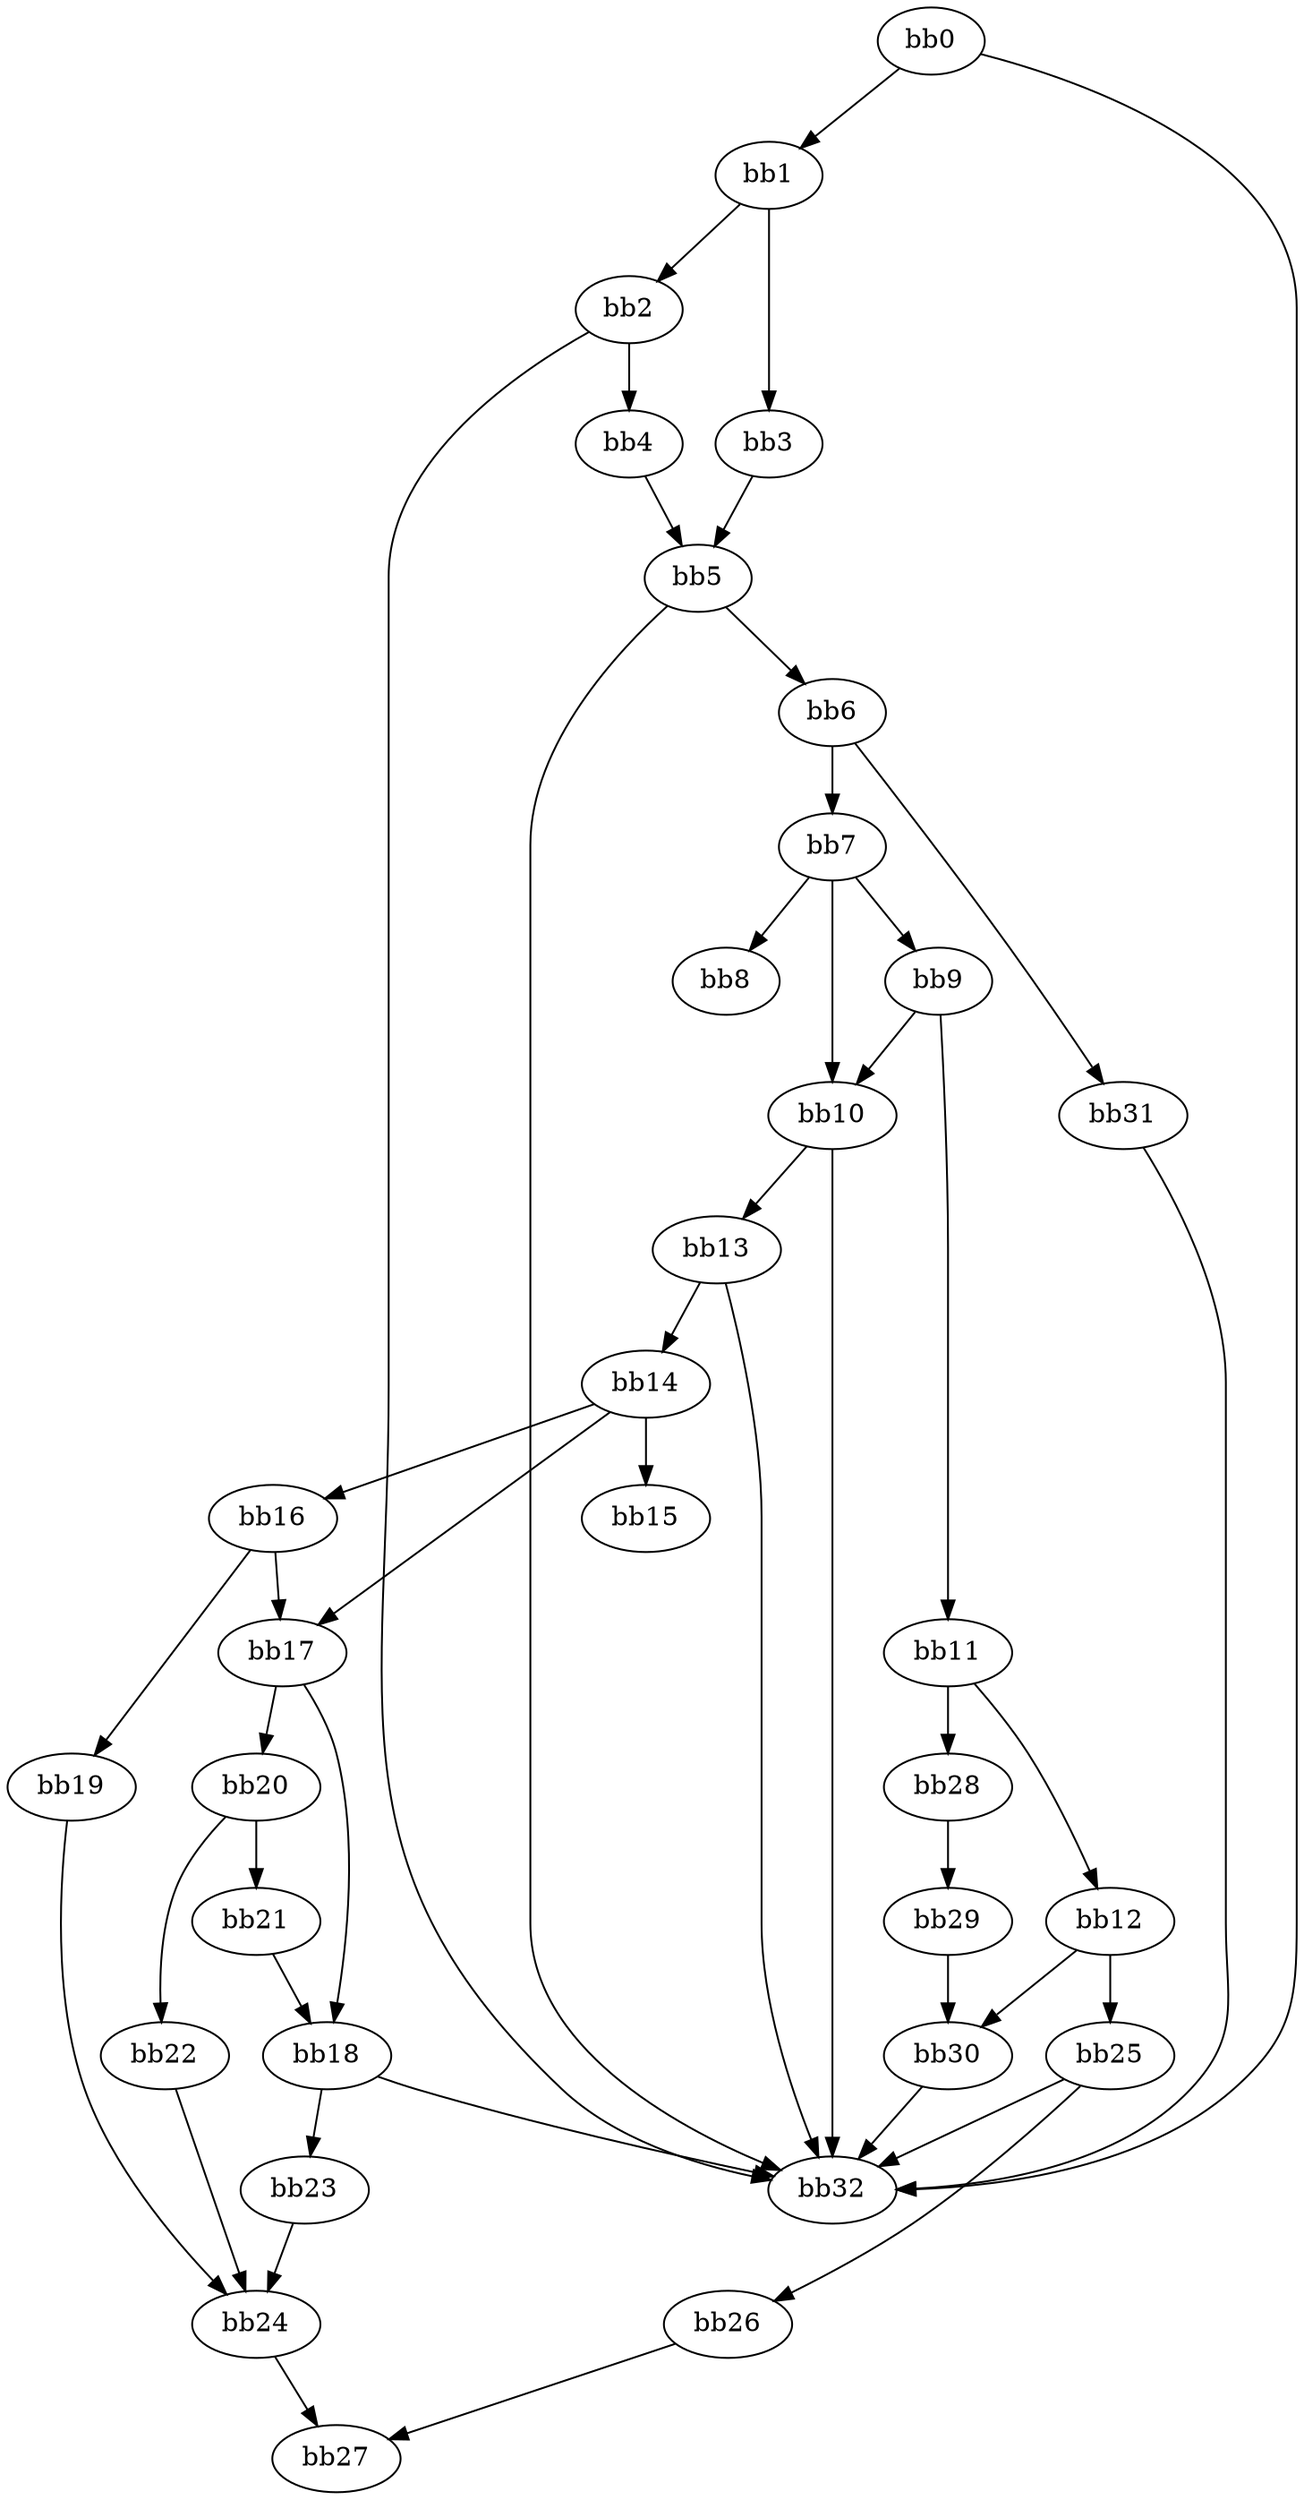 digraph {
    0 [ label = "bb0\l" ]
    1 [ label = "bb1\l" ]
    2 [ label = "bb2\l" ]
    3 [ label = "bb3\l" ]
    4 [ label = "bb4\l" ]
    5 [ label = "bb5\l" ]
    6 [ label = "bb6\l" ]
    7 [ label = "bb7\l" ]
    8 [ label = "bb8\l" ]
    9 [ label = "bb9\l" ]
    10 [ label = "bb10\l" ]
    11 [ label = "bb11\l" ]
    12 [ label = "bb12\l" ]
    13 [ label = "bb13\l" ]
    14 [ label = "bb14\l" ]
    15 [ label = "bb15\l" ]
    16 [ label = "bb16\l" ]
    17 [ label = "bb17\l" ]
    18 [ label = "bb18\l" ]
    19 [ label = "bb19\l" ]
    20 [ label = "bb20\l" ]
    21 [ label = "bb21\l" ]
    22 [ label = "bb22\l" ]
    23 [ label = "bb23\l" ]
    24 [ label = "bb24\l" ]
    25 [ label = "bb25\l" ]
    26 [ label = "bb26\l" ]
    27 [ label = "bb27\l" ]
    28 [ label = "bb28\l" ]
    29 [ label = "bb29\l" ]
    30 [ label = "bb30\l" ]
    31 [ label = "bb31\l" ]
    32 [ label = "bb32\l" ]
    0 -> 1 [ ]
    0 -> 32 [ ]
    1 -> 2 [ ]
    1 -> 3 [ ]
    2 -> 4 [ ]
    2 -> 32 [ ]
    3 -> 5 [ ]
    4 -> 5 [ ]
    5 -> 6 [ ]
    5 -> 32 [ ]
    6 -> 7 [ ]
    6 -> 31 [ ]
    7 -> 8 [ ]
    7 -> 9 [ ]
    7 -> 10 [ ]
    9 -> 10 [ ]
    9 -> 11 [ ]
    10 -> 13 [ ]
    10 -> 32 [ ]
    11 -> 12 [ ]
    11 -> 28 [ ]
    12 -> 25 [ ]
    12 -> 30 [ ]
    13 -> 14 [ ]
    13 -> 32 [ ]
    14 -> 15 [ ]
    14 -> 16 [ ]
    14 -> 17 [ ]
    16 -> 17 [ ]
    16 -> 19 [ ]
    17 -> 18 [ ]
    17 -> 20 [ ]
    18 -> 23 [ ]
    18 -> 32 [ ]
    19 -> 24 [ ]
    20 -> 21 [ ]
    20 -> 22 [ ]
    21 -> 18 [ ]
    22 -> 24 [ ]
    23 -> 24 [ ]
    24 -> 27 [ ]
    25 -> 26 [ ]
    25 -> 32 [ ]
    26 -> 27 [ ]
    28 -> 29 [ ]
    29 -> 30 [ ]
    30 -> 32 [ ]
    31 -> 32 [ ]
}

